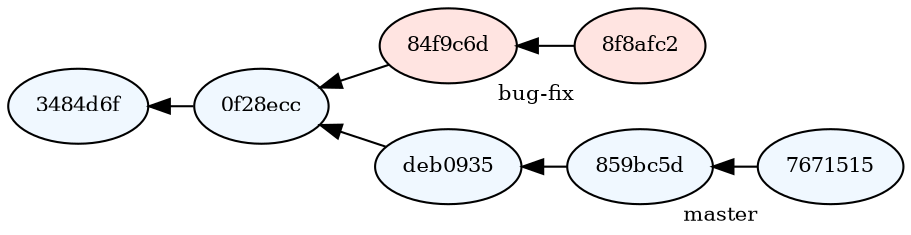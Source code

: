 digraph branch 
{
  rankdir=LR
  ranksep=0.3
  nodesep=0.3
  node [fontsize=10, style=filled]
  edge [dir = "back"]
  c2 [label = "3484d6f", fillcolor=aliceblue]
  c3 [label = "0f28ecc", fillcolor=aliceblue]
  c4 [label = "84f9c6d", fillcolor=mistyrose]
  c5 [label = "8f8afc2", fillcolor=mistyrose, xlabel="bug-fix"]
  c6 [label = "deb0935", fillcolor=aliceblue]
  c7 [label = "859bc5d", fillcolor=aliceblue]
  c8 [label = "7671515", fillcolor=aliceblue, xlabel="master"]



  c2 -> c3 -> c4 -> c5
  c3 -> c6 -> c7  -> c8
}